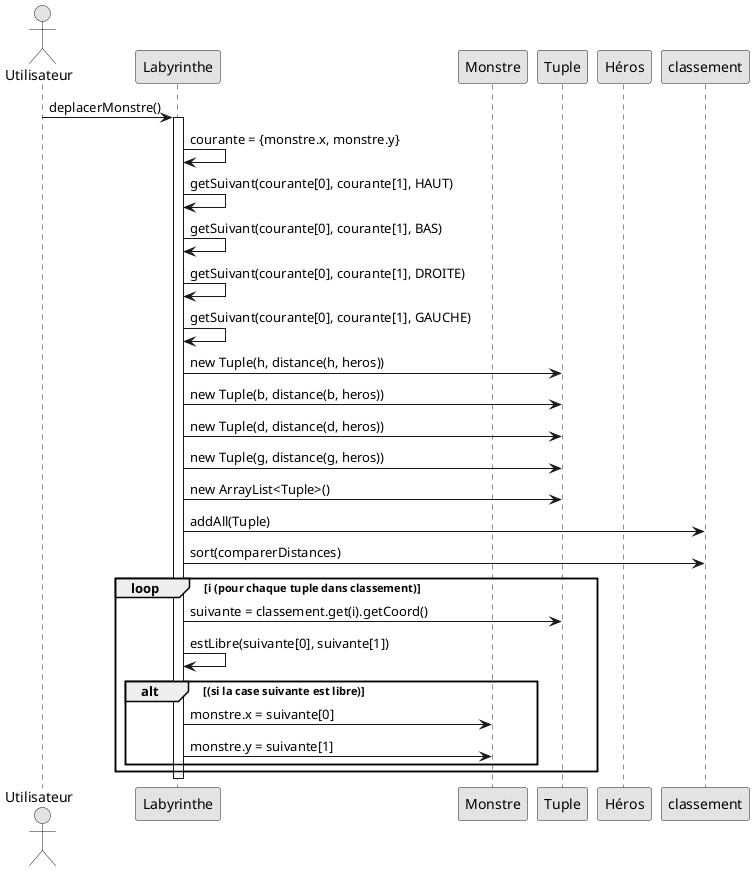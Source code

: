 @startuml
skinparam monochrome true

actor "Utilisateur" as user
participant "Labyrinthe" as laby
participant "Monstre" as monstre
participant "Tuple" as tuple
participant "Héros" as heros

user -> laby: deplacerMonstre()
activate laby

laby -> laby: courante = {monstre.x, monstre.y}
laby -> laby: getSuivant(courante[0], courante[1], HAUT)
laby -> laby: getSuivant(courante[0], courante[1], BAS)
laby -> laby: getSuivant(courante[0], courante[1], DROITE)
laby -> laby: getSuivant(courante[0], courante[1], GAUCHE)
laby -> tuple: new Tuple(h, distance(h, heros))
laby -> tuple: new Tuple(b, distance(b, heros))
laby -> tuple: new Tuple(d, distance(d, heros))
laby -> tuple: new Tuple(g, distance(g, heros))

laby -> tuple: new ArrayList<Tuple>()
laby -> classement: addAll(Tuple)

laby -> classement: sort(comparerDistances)

loop i (pour chaque tuple dans classement)
    laby -> tuple: suivante = classement.get(i).getCoord()
    laby -> laby: estLibre(suivante[0], suivante[1])
    alt (si la case suivante est libre)
        laby -> monstre: monstre.x = suivante[0]
        laby -> monstre: monstre.y = suivante[1]
    end
end

deactivate laby
@enduml